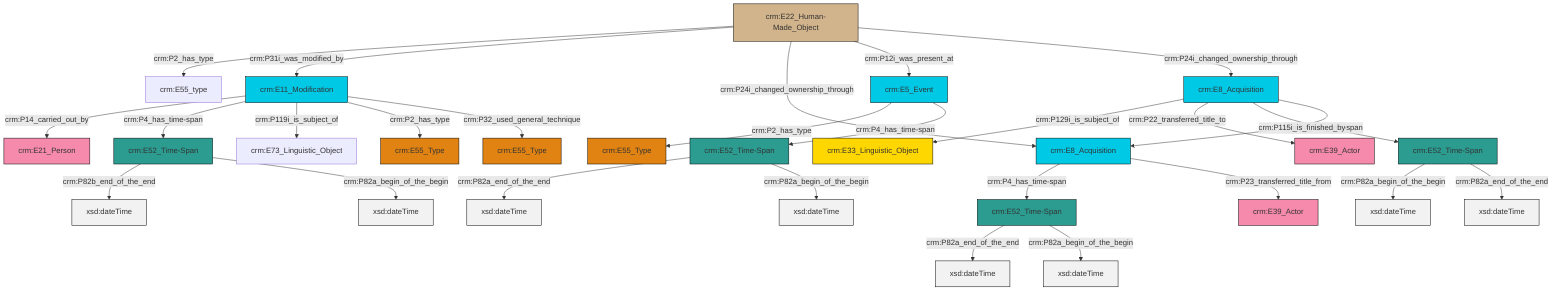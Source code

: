 graph TD
classDef Literal fill:#f2f2f2,stroke:#000000;
classDef CRM_Entity fill:#FFFFFF,stroke:#000000;
classDef Temporal_Entity fill:#00C9E6, stroke:#000000;
classDef Type fill:#E18312, stroke:#000000;
classDef Time-Span fill:#2C9C91, stroke:#000000;
classDef Appellation fill:#FFEB7F, stroke:#000000;
classDef Place fill:#008836, stroke:#000000;
classDef Persistent_Item fill:#B266B2, stroke:#000000;
classDef Conceptual_Object fill:#FFD700, stroke:#000000;
classDef Physical_Thing fill:#D2B48C, stroke:#000000;
classDef Actor fill:#f58aad, stroke:#000000;
classDef PC_Classes fill:#4ce600, stroke:#000000;
classDef Multi fill:#cccccc,stroke:#000000;

0["crm:E22_Human-Made_Object"]:::Physical_Thing -->|crm:P2_has_type| 1["crm:E55_type"]:::Default
4["crm:E52_Time-Span"]:::Time-Span -->|crm:P82a_begin_of_the_begin| 5[xsd:dateTime]:::Literal
6["crm:E11_Modification"]:::Temporal_Entity -->|crm:P14_carried_out_by| 7["crm:E21_Person"]:::Actor
8["crm:E52_Time-Span"]:::Time-Span -->|crm:P82a_end_of_the_end| 9[xsd:dateTime]:::Literal
10["crm:E52_Time-Span"]:::Time-Span -->|crm:P82a_end_of_the_end| 11[xsd:dateTime]:::Literal
12["crm:E52_Time-Span"]:::Time-Span -->|crm:P82b_end_of_the_end| 13[xsd:dateTime]:::Literal
0["crm:E22_Human-Made_Object"]:::Physical_Thing -->|crm:P31i_was_modified_by| 6["crm:E11_Modification"]:::Temporal_Entity
17["crm:E8_Acquisition"]:::Temporal_Entity -->|crm:P129i_is_subject_of| 18["crm:E33_Linguistic_Object"]:::Conceptual_Object
19["crm:E8_Acquisition"]:::Temporal_Entity -->|crm:P4_has_time-span| 8["crm:E52_Time-Span"]:::Time-Span
8["crm:E52_Time-Span"]:::Time-Span -->|crm:P82a_begin_of_the_begin| 20[xsd:dateTime]:::Literal
17["crm:E8_Acquisition"]:::Temporal_Entity -->|crm:P22_transferred_title_to| 21["crm:E39_Actor"]:::Actor
4["crm:E52_Time-Span"]:::Time-Span -->|crm:P82a_end_of_the_end| 22[xsd:dateTime]:::Literal
0["crm:E22_Human-Made_Object"]:::Physical_Thing -->|crm:P24i_changed_ownership_through| 19["crm:E8_Acquisition"]:::Temporal_Entity
6["crm:E11_Modification"]:::Temporal_Entity -->|crm:P4_has_time-span| 12["crm:E52_Time-Span"]:::Time-Span
0["crm:E22_Human-Made_Object"]:::Physical_Thing -->|crm:P12i_was_present_at| 26["crm:E5_Event"]:::Temporal_Entity
6["crm:E11_Modification"]:::Temporal_Entity -->|crm:P119i_is_subject_of| 15["crm:E73_Linguistic_Object"]:::Default
19["crm:E8_Acquisition"]:::Temporal_Entity -->|crm:P23_transferred_title_from| 27["crm:E39_Actor"]:::Actor
0["crm:E22_Human-Made_Object"]:::Physical_Thing -->|crm:P24i_changed_ownership_through| 17["crm:E8_Acquisition"]:::Temporal_Entity
17["crm:E8_Acquisition"]:::Temporal_Entity -->|crm:P4_has_time-span| 4["crm:E52_Time-Span"]:::Time-Span
6["crm:E11_Modification"]:::Temporal_Entity -->|crm:P2_has_type| 24["crm:E55_Type"]:::Type
17["crm:E8_Acquisition"]:::Temporal_Entity -->|crm:P115i_is_finished_by| 19["crm:E8_Acquisition"]:::Temporal_Entity
12["crm:E52_Time-Span"]:::Time-Span -->|crm:P82a_begin_of_the_begin| 39[xsd:dateTime]:::Literal
6["crm:E11_Modification"]:::Temporal_Entity -->|crm:P32_used_general_technique| 2["crm:E55_Type"]:::Type
10["crm:E52_Time-Span"]:::Time-Span -->|crm:P82a_begin_of_the_begin| 40[xsd:dateTime]:::Literal
26["crm:E5_Event"]:::Temporal_Entity -->|crm:P2_has_type| 41["crm:E55_Type"]:::Type
26["crm:E5_Event"]:::Temporal_Entity -->|crm:P4_has_time-span| 10["crm:E52_Time-Span"]:::Time-Span